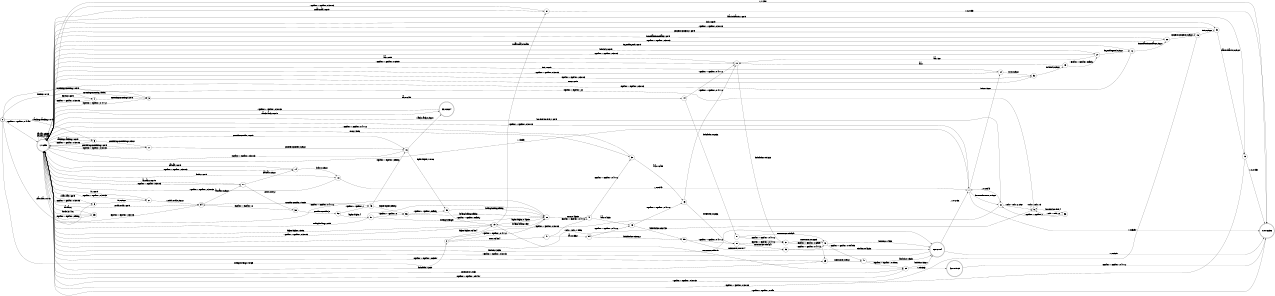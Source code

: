 digraph FST {
rankdir = LR;
size = "8.5,11";
center = 1;
orientation = Portrait;
ranksep = "0.4";
nodesep = "0.25";
0 [label = "0", shape = circle, style = bold, fontsize = 14]
	0 -> 1 [label = "<epsilon>:<epsilon>/0.41497", fontsize = 14];
	0 -> 2 [label = "looking:looking/0.48465", fontsize = 14];
	0 -> 3 [label = "screening:screening/1.0515", fontsize = 14];
	0 -> 4 [label = "the:the/1.0715", fontsize = 14];
	0 -> 5 [label = "watching:watching/1.0715", fontsize = 14];
	0 -> 6 [label = "what:what/1.0715", fontsize = 14];
1 [label = "1/1.0295", shape = doublecircle, style = solid, fontsize = 14]
	1 -> 7 [label = ",:,/1.3835", fontsize = 14];
	1 -> 8 [label = ".:./1.1391", fontsize = 14];
	1 -> 9 [label = "<unk>:<unk>/1.9956", fontsize = 14];
	1 -> 10 [label = "a:a/1.2859", fontsize = 14];
	1 -> 11 [label = "also:also/1.6879", fontsize = 14];
	1 -> 12 [label = "beyond:beyond/1.6879", fontsize = 14];
	1 -> 13 [label = "biarritz:biarritz/1.6879", fontsize = 14];
	1 -> 14 [label = "call:call/1.6879", fontsize = 14];
	1 -> 15 [label = "concerns:concerns/1.6879", fontsize = 14];
	1 -> 16 [label = "consider:consider/1.6879", fontsize = 14];
	1 -> 17 [label = "considering:considering/1.6879", fontsize = 14];
	1 -> 18 [label = "for:for/1.6879", fontsize = 14];
	1 -> 19 [label = "higher:higher/1.5096", fontsize = 14];
	1 -> 20 [label = "however:however/1.6879", fontsize = 14];
	1 -> 21 [label = "i:i/1.6879", fontsize = 14];
	1 -> 22 [label = "immediate:immediate/1.6879", fontsize = 14];
	1 -> 23 [label = "in:in/1.6879", fontsize = 14];
	1 -> 24 [label = "is:is/1.6879", fontsize = 14];
	1 -> 25 [label = "little:little/1.2859", fontsize = 14];
	1 -> 26 [label = "loin:loin/1.3835", fontsize = 14];
	1 -> 27 [label = "look:look/1.6879", fontsize = 14];
	1 -> 28 [label = "looking:looking/1.2859", fontsize = 14];
	1 -> 29 [label = "more:more/1.2063", fontsize = 14];
	1 -> 30 [label = "on:on/1.5096", fontsize = 14];
	1 -> 3 [label = "screening:screening/1.5096", fontsize = 14];
	1 -> 31 [label = "small:small/1.6879", fontsize = 14];
	1 -> 4 [label = "the:the/1.6879", fontsize = 14];
	1 -> 32 [label = "to:to/1.6879", fontsize = 14];
	1 -> 33 [label = "watch:watch/1.6879", fontsize = 14];
	1 -> 5 [label = "watching:watching/1.6879", fontsize = 14];
	1 -> 6 [label = "what:what/1.6879", fontsize = 14];
	1 -> 34 [label = "would:would/1.6879", fontsize = 14];
	1 -> 35 [label = "foo:foo/3.1416", fontsize = 14];
	1 -> 1 [label = "bar:bar/2.7183", fontsize = 14];
	1 -> 1 [label = "baz:baz/6.5359", fontsize = 14];
2 [label = "2", shape = circle, style = solid, fontsize = 14]
	2 -> 28 [label = "<epsilon>:<epsilon>/0.47712", fontsize = 14];
	2 -> 19 [label = "higher:higher/0.34884", fontsize = 14];
	2 -> 47 [label = "on:on/0.34884", fontsize = 14];
3 [label = "3", shape = circle, style = solid, fontsize = 14]
	3 -> 1 [label = "<epsilon>:<epsilon>/0.47712", fontsize = 14];
	3 -> 44 [label = "a:a/0.16499", fontsize = 14];
4 [label = "4", shape = circle, style = solid, fontsize = 14]
	4 -> 1 [label = "<epsilon>:<epsilon>/0.30103", fontsize = 14];
	4 -> 3 [label = "screening:screening/0.2878", fontsize = 14];
5 [label = "5", shape = circle, style = solid, fontsize = 14]
	5 -> 1 [label = "<epsilon>:<epsilon>/0.30103", fontsize = 14];
	5 -> 17 [label = "considering:considering/0.29221", fontsize = 14];
6 [label = "6", shape = circle, style = solid, fontsize = 14]
	6 -> 1 [label = "<epsilon>:<epsilon>/0.30103", fontsize = 14];
	6 -> 21 [label = "i:i/0.29221", fontsize = 14];
7 [label = "7", shape = circle, style = solid, fontsize = 14]
	7 -> 1 [label = "<epsilon>:<epsilon>/0.30103", fontsize = 14];
	7 -> 8 [label = ".:./0.69257", fontsize = 14];
	7 -> 20 [label = "however:however/0.75221", fontsize = 14];
	7 -> 24 [label = "is:is/0.75221", fontsize = 14];
8 [label = "8/0.060236", shape = doublecircle, style = solid, fontsize = 14]
	8 -> 1 [label = "<epsilon>:<epsilon>/0.8451", fontsize = 14];
9 [label = "9", shape = circle, style = solid, fontsize = 14]
	9 -> 1 [label = "<epsilon>:<epsilon>/20", fontsize = 14];
	9 -> 9 [label = "<unk>:<unk>/15", fontsize = 14];
	9 -> 36 [label = "however:however/4", fontsize = 14];
10 [label = "10", shape = circle, style = solid, fontsize = 14]
	10 -> 1 [label = "<epsilon>:<epsilon>/0.69897", fontsize = 14];
	10 -> 37 [label = "little:little/0.091325", fontsize = 14];
11 [label = "11", shape = circle, style = solid, fontsize = 14]
	11 -> 1 [label = "<epsilon>:<epsilon>/0.30103", fontsize = 14];
	11 -> 14 [label = "call:call/0.29221", fontsize = 14];
	11 -> 38 [label = "would:would/2", fontsize = 14];
12 [label = "12", shape = circle, style = solid, fontsize = 14]
	12 -> 1 [label = "<epsilon>:<epsilon>/0.30103", fontsize = 14];
	12 -> 22 [label = "immediate:immediate/0.29221", fontsize = 14];
13 [label = "13", shape = circle, style = solid, fontsize = 14]
	13 -> 1 [label = "<epsilon>:<epsilon>/0.30103", fontsize = 14];
	13 -> 8 [label = ".:./0.27059", fontsize = 14];
14 [label = "14", shape = circle, style = solid, fontsize = 14]
	14 -> 1 [label = "<epsilon>:<epsilon>/0.30103", fontsize = 14];
	14 -> 18 [label = "for:for/0.29221", fontsize = 14];
15 [label = "15", shape = circle, style = solid, fontsize = 14]
	15 -> 1 [label = "<epsilon>:<epsilon>/0.30103", fontsize = 14];
	15 -> 23 [label = "in:in/0.29221", fontsize = 14];
16 [label = "16", shape = circle, style = solid, fontsize = 14]
	16 -> 1 [label = "<epsilon>:<epsilon>/0.30103", fontsize = 14];
	16 -> 39 [label = "higher:higher/1.8106", fontsize = 14];
	16 -> 33 [label = "watch:watch/0.29221", fontsize = 14];
17 [label = "17", shape = circle, style = solid, fontsize = 14]
	17 -> 1 [label = "<epsilon>:<epsilon>/0.30103", fontsize = 14];
	17 -> 16 [label = "consider:consider/0.29221", fontsize = 14];
18 [label = "18", shape = circle, style = solid, fontsize = 14]
	18 -> 1 [label = "<epsilon>:<epsilon>/0.30103", fontsize = 14];
	18 -> 7 [label = ",:,/0.28343", fontsize = 14];
19 [label = "19", shape = circle, style = solid, fontsize = 14]
	19 -> 1 [label = "<epsilon>:<epsilon>/0.30103", fontsize = 14];
	19 -> 28 [label = "looking:looking/1.587", fontsize = 14];
	19 -> 29 [label = "more:more/0.55115", fontsize = 14];
	19 -> 31 [label = "small:small/0.58459", fontsize = 14];
20 [label = "20", shape = circle, style = solid, fontsize = 14]
	20 -> 1 [label = "<epsilon>:<epsilon>/0.30103", fontsize = 14];
	20 -> 7 [label = ",:,/0.28343", fontsize = 14];
	20 -> 9 [label = "<unk>:<unk>/2.2967", fontsize = 14];
21 [label = "21", shape = circle, style = solid, fontsize = 14]
	21 -> 1 [label = "<epsilon>:<epsilon>/0.30103", fontsize = 14];
	21 -> 34 [label = "would:would/0.29221", fontsize = 14];
22 [label = "22", shape = circle, style = solid, fontsize = 14]
	22 -> 1 [label = "<epsilon>:<epsilon>/0.30103", fontsize = 14];
	22 -> 15 [label = "concerns:concerns/0.29221", fontsize = 14];
23 [label = "23", shape = circle, style = solid, fontsize = 14]
	23 -> 1 [label = "<epsilon>:<epsilon>/0.30103", fontsize = 14];
	23 -> 13 [label = "biarritz:biarritz/0.29221", fontsize = 14];
24 [label = "24", shape = circle, style = solid, fontsize = 14]
	24 -> 1 [label = "<epsilon>:<epsilon>/0.30103", fontsize = 14];
	24 -> 32 [label = "to:to/0.29221", fontsize = 14];
25 [label = "25", shape = circle, style = solid, fontsize = 14]
	25 -> 1 [label = "<epsilon>:<epsilon>/0.69897", fontsize = 14];
	25 -> 40 [label = "more:more/0.09021", fontsize = 14];
26 [label = "26/0.67084", shape = doublecircle, style = solid, fontsize = 14]
	26 -> 1 [label = "<epsilon>:<epsilon>/0.30103", fontsize = 14];
	26 -> 7 [label = ",:,/0.72736", fontsize = 14];
	26 -> 8 [label = ".:./0.69257", fontsize = 14];
27 [label = "27", shape = circle, style = solid, fontsize = 14]
	27 -> 1 [label = "<epsilon>:<epsilon>/0.30103", fontsize = 14];
	27 -> 10 [label = "a:a/1.587", fontsize = 14];
	27 -> 12 [label = "beyond:beyond/0.29221", fontsize = 14];
28 [label = "28", shape = circle, style = solid, fontsize = 14]
	28 -> 1 [label = "<epsilon>:<epsilon>/0.47712", fontsize = 14];
	28 -> 19 [label = "higher:higher/0.46389", fontsize = 14];
	28 -> 41 [label = "on:on/0.46389", fontsize = 14];
29 [label = "29", shape = circle, style = solid, fontsize = 14]
	29 -> 1 [label = "<epsilon>:<epsilon>/0.54407", fontsize = 14];
	29 -> 42 [label = ".:./0.51363", fontsize = 14];
	29 -> 26 [label = "loin:loin/0.35617", fontsize = 14];
30 [label = "30", shape = circle, style = solid, fontsize = 14]
	30 -> 1 [label = "<epsilon>:<epsilon>/0.47712", fontsize = 14];
	30 -> 43 [label = "a:a/0.16499", fontsize = 14];
31 [label = "31", shape = circle, style = solid, fontsize = 14]
	31 -> 1 [label = "<epsilon>:<epsilon>/0.30103", fontsize = 14];
	31 -> 8 [label = ".:./0.27059", fontsize = 14];
32 [label = "32", shape = circle, style = solid, fontsize = 14]
	32 -> 1 [label = "<epsilon>:<epsilon>/0.30103", fontsize = 14];
	32 -> 45 [label = "look:look/0.29221", fontsize = 14];
33 [label = "33/0.26224", shape = doublecircle, style = solid, fontsize = 14]
	33 -> 1 [label = "<epsilon>:<epsilon>/0.30103", fontsize = 14];
34 [label = "34", shape = circle, style = solid, fontsize = 14]
	34 -> 1 [label = "<epsilon>:<epsilon>/0.30103", fontsize = 14];
	34 -> 11 [label = "also:also/0.29221", fontsize = 14];
	34 -> 46 [label = "consider:consider/1.9889", fontsize = 14];
35 [label = "35", shape = circle, style = solid, fontsize = 14]
	35 -> 1 [label = "<epsilon>:<epsilon>/Infinity", fontsize = 14];
	35 -> 1 [label = "bar:bar/6", fontsize = 14];
36 [label = "36", shape = circle, style = solid, fontsize = 14]
	36 -> 20 [label = "<epsilon>:<epsilon>/1", fontsize = 14];
	36 -> 9 [label = "<unk>:<unk>/6", fontsize = 14];
37 [label = "37", shape = circle, style = solid, fontsize = 14]
	37 -> 25 [label = "<epsilon>:<epsilon>/0.69897", fontsize = 14];
	37 -> 48 [label = "more:more/0.016605", fontsize = 14];
38 [label = "38", shape = circle, style = solid, fontsize = 14]
	38 -> 34 [label = "<epsilon>:<epsilon>/6", fontsize = 14];
	38 -> 52 [label = "consider:consider/3", fontsize = 14];
39 [label = "39", shape = circle, style = solid, fontsize = 14]
	39 -> 19 [label = "<epsilon>:<epsilon>/Infinity", fontsize = 14];
	39 -> 28 [label = "looking:looking/Infinity", fontsize = 14];
40 [label = "40", shape = circle, style = solid, fontsize = 14]
	40 -> 29 [label = "<epsilon>:<epsilon>/0.19986", fontsize = 14];
	40 -> 26 [label = "loin:loin/0.18923", fontsize = 14];
41 [label = "41", shape = circle, style = solid, fontsize = 14]
	41 -> 30 [label = "<epsilon>:<epsilon>/0.47712", fontsize = 14];
	41 -> 49 [label = "a:a/0.048351", fontsize = 14];
42 [label = "42/0.019165", shape = doublecircle, style = solid, fontsize = 14]
	42 -> 8 [label = "<epsilon>:<epsilon>/0.47712", fontsize = 14];
43 [label = "43", shape = circle, style = solid, fontsize = 14]
	43 -> 10 [label = "<epsilon>:<epsilon>/0.47712", fontsize = 14];
	43 -> 50 [label = "little:little/0.02836", fontsize = 14];
44 [label = "44", shape = circle, style = solid, fontsize = 14]
	44 -> 10 [label = "<epsilon>:<epsilon>/0.47712", fontsize = 14];
	44 -> 51 [label = "little:little/0.02836", fontsize = 14];
45 [label = "45", shape = circle, style = solid, fontsize = 14]
	45 -> 27 [label = "<epsilon>:<epsilon>/Infinity", fontsize = 14];
	45 -> 10 [label = "a:a/7", fontsize = 14];
46 [label = "46", shape = circle, style = solid, fontsize = 14]
	46 -> 16 [label = "<epsilon>:<epsilon>/Infinity", fontsize = 14];
	46 -> 56 [label = "higher:higher/Infinity", fontsize = 14];
47 [label = "47", shape = circle, style = solid, fontsize = 14]
	47 -> 41 [label = "<epsilon>:<epsilon>/0.47712", fontsize = 14];
	47 -> 54 [label = "a:a/0.015527", fontsize = 14];
48 [label = "48", shape = circle, style = solid, fontsize = 14]
	48 -> 40 [label = "<epsilon>:<epsilon>/0.094095", fontsize = 14];
	48 -> 26 [label = "loin:loin/0.14533", fontsize = 14];
49 [label = "49", shape = circle, style = solid, fontsize = 14]
	49 -> 43 [label = "<epsilon>:<epsilon>/0.47712", fontsize = 14];
	49 -> 55 [label = "little:little/0.0092492", fontsize = 14];
50 [label = "50", shape = circle, style = solid, fontsize = 14]
	50 -> 37 [label = "<epsilon>:<epsilon>/0.47712", fontsize = 14];
	50 -> 53 [label = "more:more/0.0054647", fontsize = 14];
51 [label = "51", shape = circle, style = solid, fontsize = 14]
	51 -> 37 [label = "<epsilon>:<epsilon>/0.47712", fontsize = 14];
	51 -> 48 [label = "more:more/0.0054647", fontsize = 14];
52 [label = "52", shape = circle, style = solid, fontsize = 14]
	52 -> 46 [label = "<epsilon>:<epsilon>/7", fontsize = 14];
	52 -> 57 [label = "higher:higher/4", fontsize = 14];
53 [label = "53", shape = circle, style = solid, fontsize = 14]
	53 -> 48 [label = "<epsilon>:<epsilon>/0.47712", fontsize = 14];
	53 -> 26 [label = "loin:loin/0.043256", fontsize = 14];
54 [label = "54", shape = circle, style = solid, fontsize = 14]
	54 -> 49 [label = "<epsilon>:<epsilon>/0.47712", fontsize = 14];
	54 -> 55 [label = "little:little/0.0030612", fontsize = 14];
55 [label = "55", shape = circle, style = solid, fontsize = 14]
	55 -> 50 [label = "<epsilon>:<epsilon>/0.47712", fontsize = 14];
	55 -> 53 [label = "more:more/0.001814", fontsize = 14];
56 [label = "56", shape = circle, style = solid, fontsize = 14]
	56 -> 39 [label = "<epsilon>:<epsilon>/Infinity", fontsize = 14];
	56 -> 28 [label = "looking:looking/Infinity", fontsize = 14];
57 [label = "57", shape = circle, style = solid, fontsize = 14]
	57 -> 56 [label = "<epsilon>:<epsilon>/8", fontsize = 14];
	57 -> 28 [label = "looking:looking/5", fontsize = 14];
}
